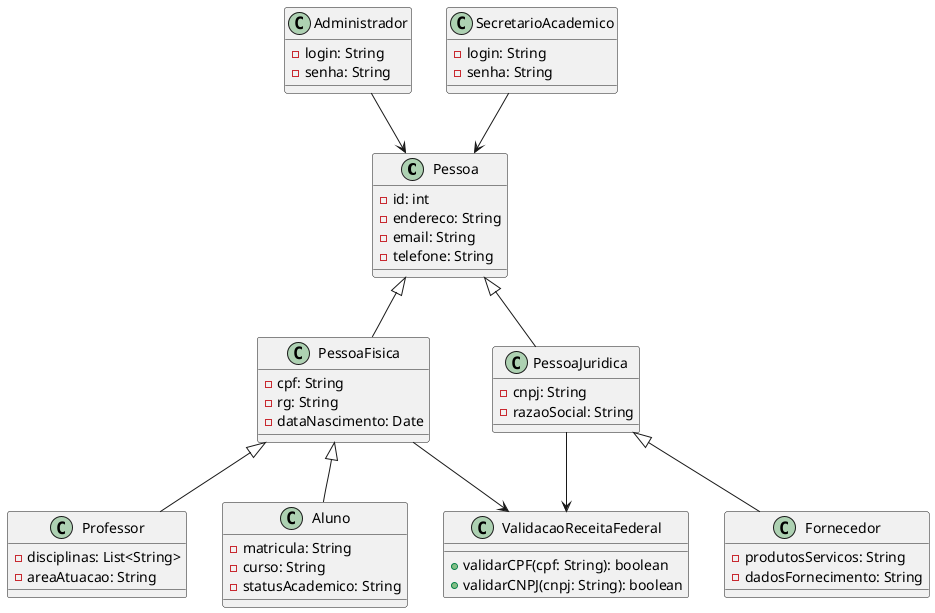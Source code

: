 @startuml
class Pessoa {
  -id: int
  -endereco: String
  -email: String
  -telefone: String
}

class PessoaFisica {
  -cpf: String
  -rg: String
  -dataNascimento: Date
}

class PessoaJuridica {
  -cnpj: String
  -razaoSocial: String
}

class Professor {
  -disciplinas: List<String>
  -areaAtuacao: String
}

class Aluno {
  -matricula: String
  -curso: String
  -statusAcademico: String
}

class Fornecedor {
  -produtosServicos: String
  -dadosFornecimento: String
}

class Administrador {
  -login: String
  -senha: String
}

class SecretarioAcademico {
  -login: String
  -senha: String
}

class ValidacaoReceitaFederal {
  +validarCPF(cpf: String): boolean
  +validarCNPJ(cnpj: String): boolean
}

Pessoa <|-- PessoaFisica
Pessoa <|-- PessoaJuridica

PessoaFisica <|-- Professor
PessoaFisica <|-- Aluno
PessoaJuridica <|-- Fornecedor

Administrador --> Pessoa
SecretarioAcademico --> Pessoa
PessoaFisica --> ValidacaoReceitaFederal
PessoaJuridica --> ValidacaoReceitaFederal
@enduml
